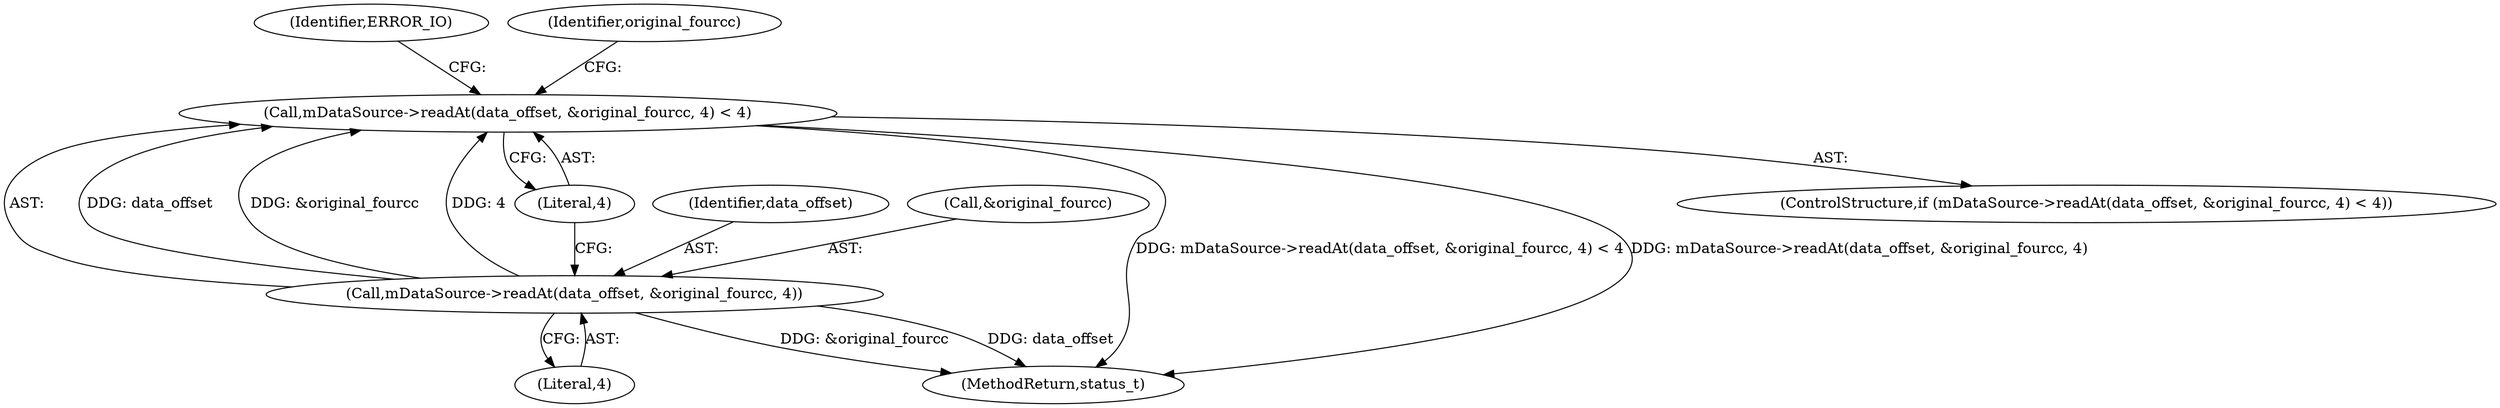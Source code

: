 digraph "0_Android_8a3a2f6ea7defe1a81bb32b3c9f3537f84749b9d@API" {
"1000958" [label="(Call,mDataSource->readAt(data_offset, &original_fourcc, 4) < 4)"];
"1000959" [label="(Call,mDataSource->readAt(data_offset, &original_fourcc, 4))"];
"1000959" [label="(Call,mDataSource->readAt(data_offset, &original_fourcc, 4))"];
"1000964" [label="(Literal,4)"];
"1000967" [label="(Identifier,ERROR_IO)"];
"1000960" [label="(Identifier,data_offset)"];
"1000969" [label="(Identifier,original_fourcc)"];
"1000958" [label="(Call,mDataSource->readAt(data_offset, &original_fourcc, 4) < 4)"];
"1000961" [label="(Call,&original_fourcc)"];
"1000957" [label="(ControlStructure,if (mDataSource->readAt(data_offset, &original_fourcc, 4) < 4))"];
"1000963" [label="(Literal,4)"];
"1003903" [label="(MethodReturn,status_t)"];
"1000958" -> "1000957"  [label="AST: "];
"1000958" -> "1000964"  [label="CFG: "];
"1000959" -> "1000958"  [label="AST: "];
"1000964" -> "1000958"  [label="AST: "];
"1000967" -> "1000958"  [label="CFG: "];
"1000969" -> "1000958"  [label="CFG: "];
"1000958" -> "1003903"  [label="DDG: mDataSource->readAt(data_offset, &original_fourcc, 4) < 4"];
"1000958" -> "1003903"  [label="DDG: mDataSource->readAt(data_offset, &original_fourcc, 4)"];
"1000959" -> "1000958"  [label="DDG: data_offset"];
"1000959" -> "1000958"  [label="DDG: &original_fourcc"];
"1000959" -> "1000958"  [label="DDG: 4"];
"1000959" -> "1000963"  [label="CFG: "];
"1000960" -> "1000959"  [label="AST: "];
"1000961" -> "1000959"  [label="AST: "];
"1000963" -> "1000959"  [label="AST: "];
"1000964" -> "1000959"  [label="CFG: "];
"1000959" -> "1003903"  [label="DDG: &original_fourcc"];
"1000959" -> "1003903"  [label="DDG: data_offset"];
}
